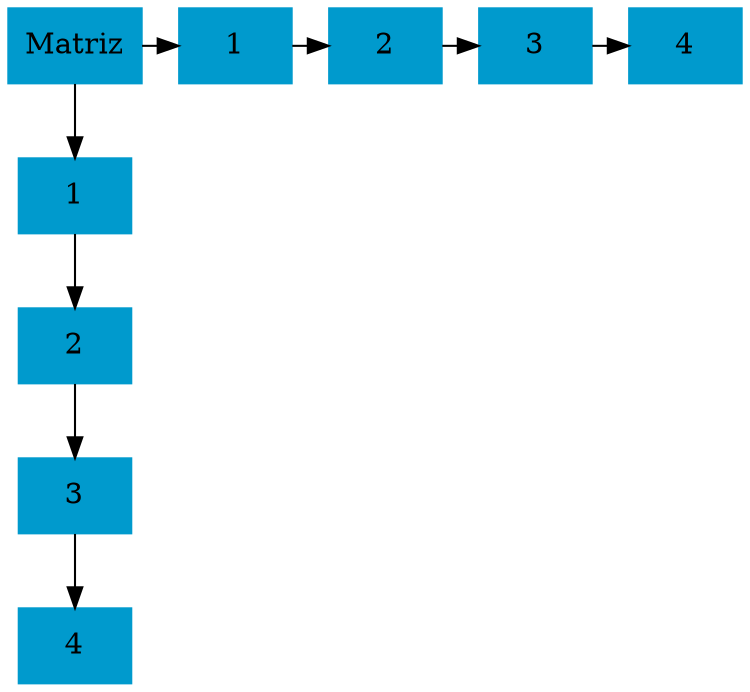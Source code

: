 digraph G{ 
node[shape=box, style=filled, color=deepskyblue3];
edge[color=black];
rankdir=UD;
{rank=min; Matriz;"0xc0000044e0";"0xc000004520";"0xc000004560";"0xc0000045a0";};

"0xc0000044e0"[label="1"];
"0xc000004520"[label="2"];
"0xc000004560"[label="3"];
"0xc0000045a0"[label="4"];
"0xc0000044c0"[label = "1"];
"0xc000004500"[label = "2"];
"0xc000004540"[label = "3"];
"0xc000004580"[label = "4"];
Matriz ->"0xc0000044e0";
"0xc0000044e0" -> "0xc000004520";
"0xc000004520" -> "0xc000004560";
"0xc000004560" -> "0xc0000045a0";
Matriz ->"0xc0000044c0";
"0xc0000044c0" -> "0xc000004500";
"0xc000004500" -> "0xc000004540";
"0xc000004540" -> "0xc000004580";



}
